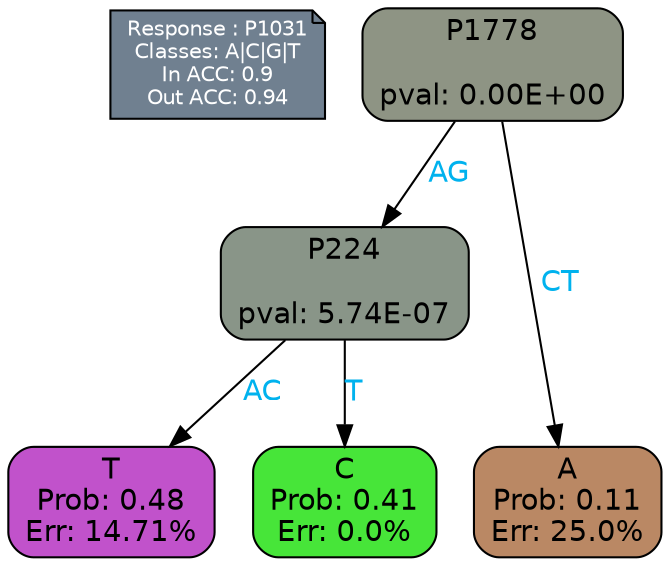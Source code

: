 digraph Tree {
node [shape=box, style="filled, rounded", color="black", fontname=helvetica] ;
graph [ranksep=equally, splines=polylines, bgcolor=transparent, dpi=600] ;
edge [fontname=helvetica] ;
LEGEND [label="Response : P1031
Classes: A|C|G|T
In ACC: 0.9
Out ACC: 0.94
",shape=note,align=left,style=filled,fillcolor="slategray",fontcolor="white",fontsize=10];1 [label="P1778

pval: 0.00E+00", fillcolor="#8e9484"] ;
2 [label="P224

pval: 5.74E-07", fillcolor="#899588"] ;
3 [label="T
Prob: 0.48
Err: 14.71%", fillcolor="#c152cb"] ;
4 [label="C
Prob: 0.41
Err: 0.0%", fillcolor="#47e539"] ;
5 [label="A
Prob: 0.11
Err: 25.0%", fillcolor="#ba8864"] ;
1 -> 2 [label="AG",fontcolor=deepskyblue2] ;
1 -> 5 [label="CT",fontcolor=deepskyblue2] ;
2 -> 3 [label="AC",fontcolor=deepskyblue2] ;
2 -> 4 [label="T",fontcolor=deepskyblue2] ;
{rank = same; 3;4;5;}{rank = same; LEGEND;1;}}